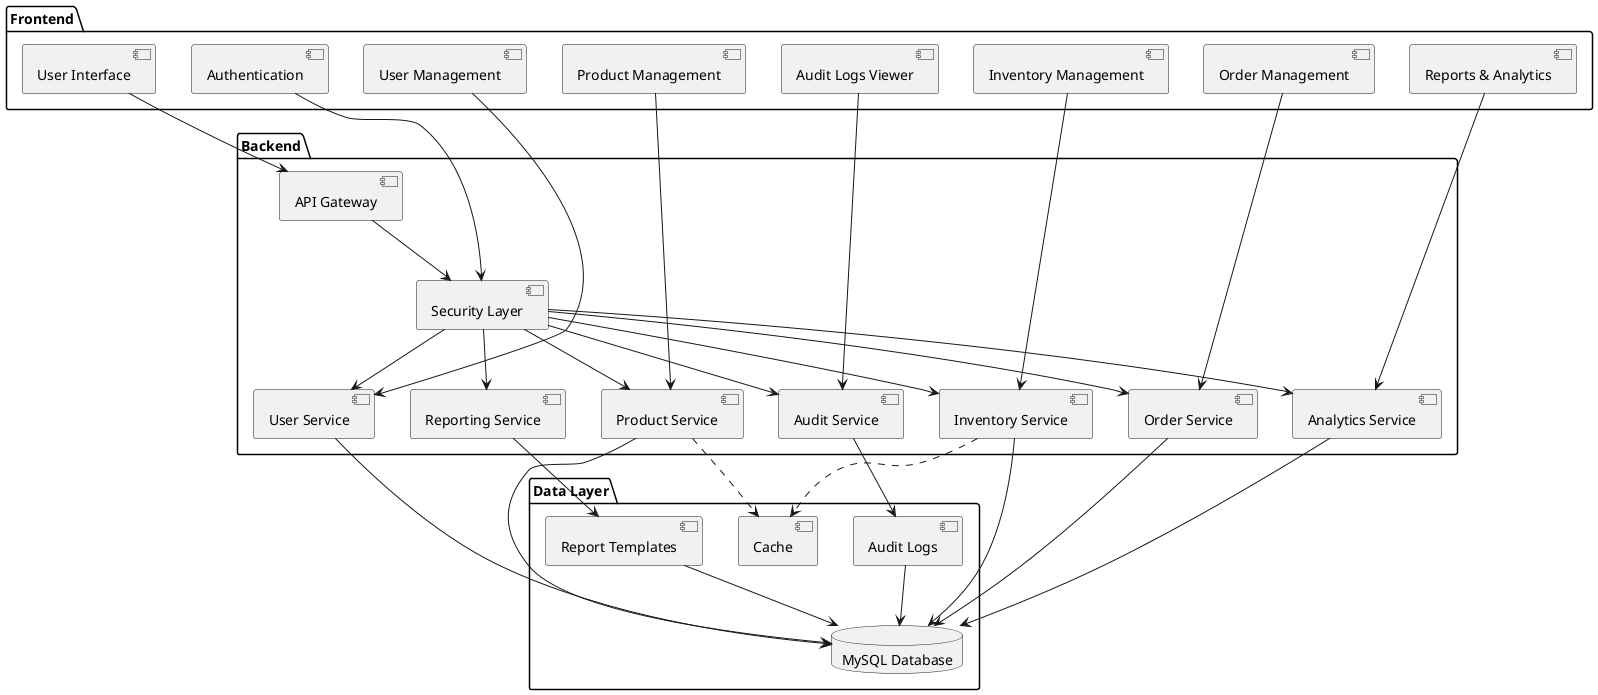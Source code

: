 @startuml QM Inventory System - Component Diagram

package "Frontend" {
  [User Interface] as UI
  [Authentication] as Auth
  [Product Management] as PM
  [Order Management] as OM
  [Inventory Management] as IM
  [Reports & Analytics] as RA
  [User Management] as UM
  [Audit Logs Viewer] as ALV
}

package "Backend" {
  [API Gateway] as AG
  [Security Layer] as SL
  [User Service] as US
  [Product Service] as PS
  [Order Service] as OS
  [Inventory Service] as IS
  [Analytics Service] as AS
  [Reporting Service] as RS
  [Audit Service] as AuS
}

package "Data Layer" {
  database "MySQL Database" as DB
  [Cache] as Cache
  [Report Templates] as RT
  [Audit Logs] as AL
}

UI --> AG
Auth --> SL
PM --> PS
OM --> OS
IM --> IS
RA --> AS
UM --> US
ALV --> AuS

AG --> SL
SL --> US
SL --> PS
SL --> OS
SL --> IS
SL --> AS
SL --> RS
SL --> AuS

US --> DB
PS --> DB
OS --> DB
IS --> DB
AS --> DB
RS --> RT
AuS --> AL

RT --> DB
AL --> DB

PS ..> Cache
IS ..> Cache

@enduml